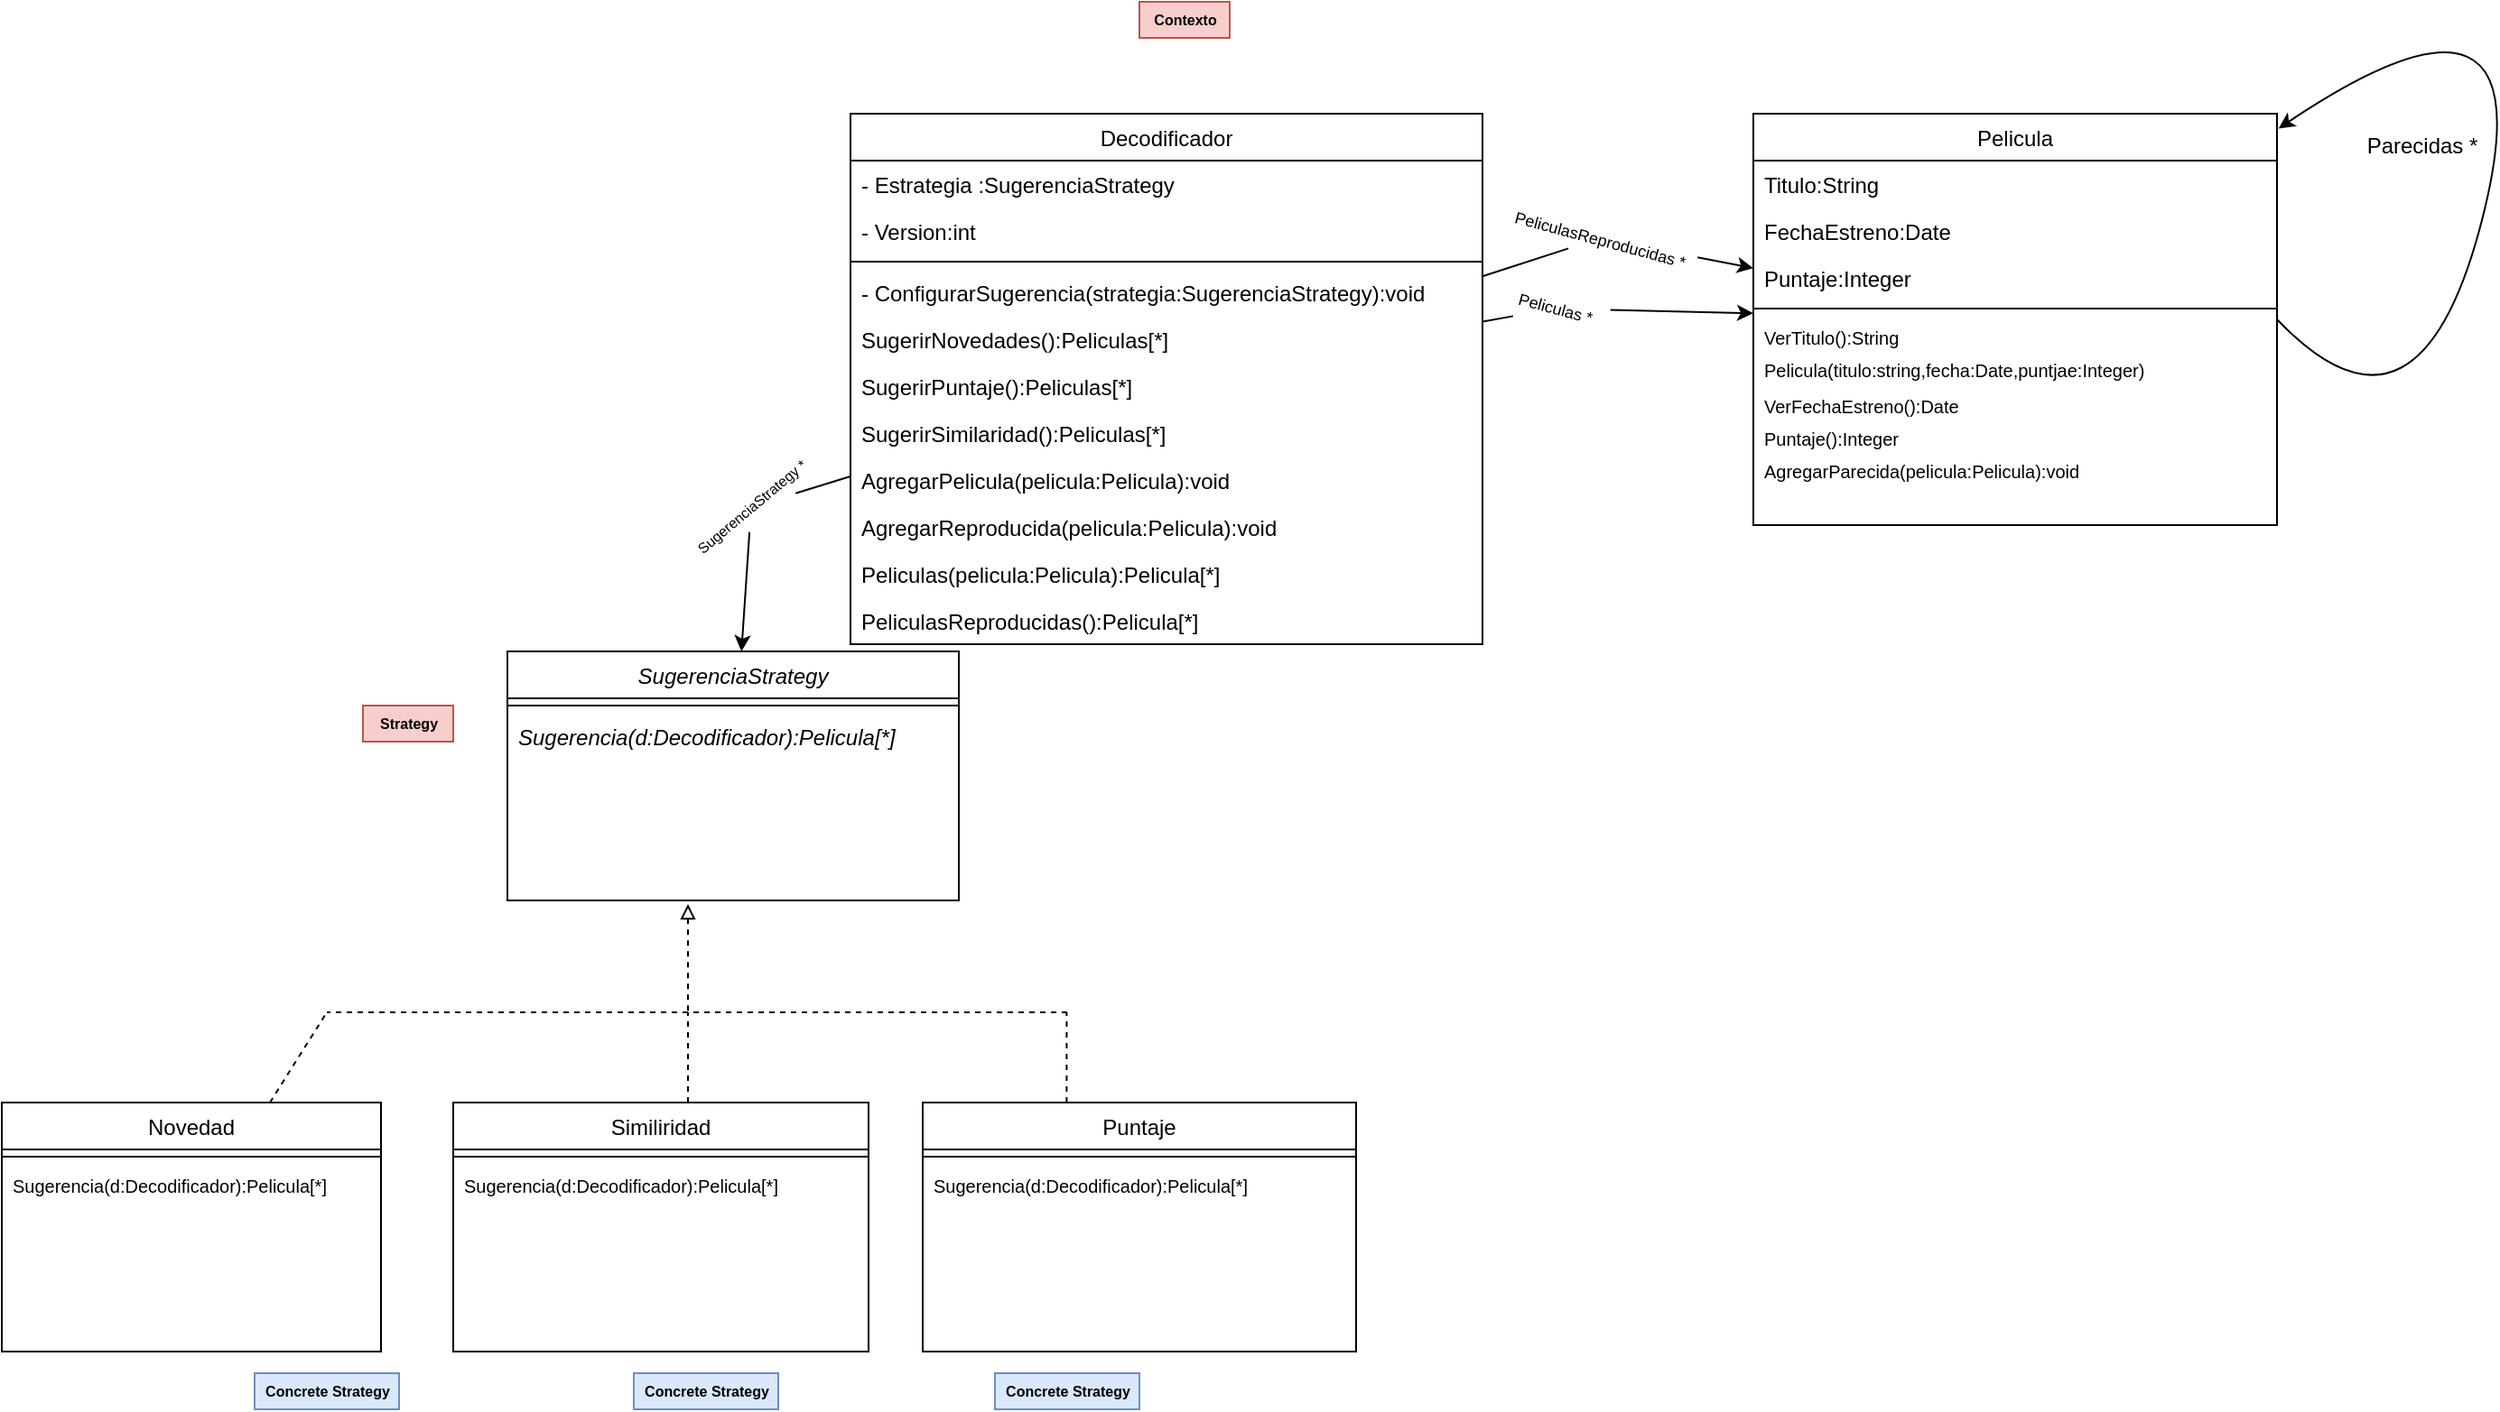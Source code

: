 <mxfile version="20.0.4" type="github">
  <diagram id="C5RBs43oDa-KdzZeNtuy" name="Page-1">
    <mxGraphModel dx="2249" dy="1942" grid="1" gridSize="10" guides="1" tooltips="1" connect="1" arrows="1" fold="1" page="1" pageScale="1" pageWidth="827" pageHeight="1169" math="0" shadow="0">
      <root>
        <mxCell id="WIyWlLk6GJQsqaUBKTNV-0" />
        <mxCell id="WIyWlLk6GJQsqaUBKTNV-1" parent="WIyWlLk6GJQsqaUBKTNV-0" />
        <mxCell id="zkfFHV4jXpPFQw0GAbJ--0" value="Decodificador" style="swimlane;fontStyle=0;align=center;verticalAlign=top;childLayout=stackLayout;horizontal=1;startSize=26;horizontalStack=0;resizeParent=1;resizeLast=0;collapsible=1;marginBottom=0;rounded=0;shadow=0;strokeWidth=1;" parent="WIyWlLk6GJQsqaUBKTNV-1" vertex="1">
          <mxGeometry x="110" y="2" width="350" height="294" as="geometry">
            <mxRectangle x="230" y="140" width="160" height="26" as="alternateBounds" />
          </mxGeometry>
        </mxCell>
        <mxCell id="zkfFHV4jXpPFQw0GAbJ--1" value="- Estrategia :SugerenciaStrategy" style="text;align=left;verticalAlign=top;spacingLeft=4;spacingRight=4;overflow=hidden;rotatable=0;points=[[0,0.5],[1,0.5]];portConstraint=eastwest;" parent="zkfFHV4jXpPFQw0GAbJ--0" vertex="1">
          <mxGeometry y="26" width="350" height="26" as="geometry" />
        </mxCell>
        <mxCell id="_CNnJkSrtxPyMAdEsJPv-67" value="- Version:int" style="text;align=left;verticalAlign=top;spacingLeft=4;spacingRight=4;overflow=hidden;rotatable=0;points=[[0,0.5],[1,0.5]];portConstraint=eastwest;" parent="zkfFHV4jXpPFQw0GAbJ--0" vertex="1">
          <mxGeometry y="52" width="350" height="26" as="geometry" />
        </mxCell>
        <mxCell id="zkfFHV4jXpPFQw0GAbJ--4" value="" style="line;html=1;strokeWidth=1;align=left;verticalAlign=middle;spacingTop=-1;spacingLeft=3;spacingRight=3;rotatable=0;labelPosition=right;points=[];portConstraint=eastwest;" parent="zkfFHV4jXpPFQw0GAbJ--0" vertex="1">
          <mxGeometry y="78" width="350" height="8" as="geometry" />
        </mxCell>
        <mxCell id="w4dCzurptc5P6AlPkiZt-0" value="- ConfigurarSugerencia(strategia:SugerenciaStrategy):void" style="text;align=left;verticalAlign=top;spacingLeft=4;spacingRight=4;overflow=hidden;rotatable=0;points=[[0,0.5],[1,0.5]];portConstraint=eastwest;" vertex="1" parent="zkfFHV4jXpPFQw0GAbJ--0">
          <mxGeometry y="86" width="350" height="26" as="geometry" />
        </mxCell>
        <mxCell id="zkfFHV4jXpPFQw0GAbJ--5" value="SugerirNovedades():Peliculas[*]" style="text;align=left;verticalAlign=top;spacingLeft=4;spacingRight=4;overflow=hidden;rotatable=0;points=[[0,0.5],[1,0.5]];portConstraint=eastwest;" parent="zkfFHV4jXpPFQw0GAbJ--0" vertex="1">
          <mxGeometry y="112" width="350" height="26" as="geometry" />
        </mxCell>
        <mxCell id="w4dCzurptc5P6AlPkiZt-2" value="SugerirPuntaje():Peliculas[*]" style="text;align=left;verticalAlign=top;spacingLeft=4;spacingRight=4;overflow=hidden;rotatable=0;points=[[0,0.5],[1,0.5]];portConstraint=eastwest;" vertex="1" parent="zkfFHV4jXpPFQw0GAbJ--0">
          <mxGeometry y="138" width="350" height="26" as="geometry" />
        </mxCell>
        <mxCell id="w4dCzurptc5P6AlPkiZt-1" value="SugerirSimilaridad():Peliculas[*]" style="text;align=left;verticalAlign=top;spacingLeft=4;spacingRight=4;overflow=hidden;rotatable=0;points=[[0,0.5],[1,0.5]];portConstraint=eastwest;" vertex="1" parent="zkfFHV4jXpPFQw0GAbJ--0">
          <mxGeometry y="164" width="350" height="26" as="geometry" />
        </mxCell>
        <mxCell id="w4dCzurptc5P6AlPkiZt-4" value="AgregarPelicula(pelicula:Pelicula):void" style="text;align=left;verticalAlign=top;spacingLeft=4;spacingRight=4;overflow=hidden;rotatable=0;points=[[0,0.5],[1,0.5]];portConstraint=eastwest;" vertex="1" parent="zkfFHV4jXpPFQw0GAbJ--0">
          <mxGeometry y="190" width="350" height="26" as="geometry" />
        </mxCell>
        <mxCell id="_CNnJkSrtxPyMAdEsJPv-66" value="AgregarReproducida(pelicula:Pelicula):void" style="text;align=left;verticalAlign=top;spacingLeft=4;spacingRight=4;overflow=hidden;rotatable=0;points=[[0,0.5],[1,0.5]];portConstraint=eastwest;" parent="zkfFHV4jXpPFQw0GAbJ--0" vertex="1">
          <mxGeometry y="216" width="350" height="26" as="geometry" />
        </mxCell>
        <mxCell id="w4dCzurptc5P6AlPkiZt-6" value="Peliculas(pelicula:Pelicula):Pelicula[*]" style="text;align=left;verticalAlign=top;spacingLeft=4;spacingRight=4;overflow=hidden;rotatable=0;points=[[0,0.5],[1,0.5]];portConstraint=eastwest;" vertex="1" parent="zkfFHV4jXpPFQw0GAbJ--0">
          <mxGeometry y="242" width="350" height="26" as="geometry" />
        </mxCell>
        <mxCell id="w4dCzurptc5P6AlPkiZt-5" value="PeliculasReproducidas():Pelicula[*]" style="text;align=left;verticalAlign=top;spacingLeft=4;spacingRight=4;overflow=hidden;rotatable=0;points=[[0,0.5],[1,0.5]];portConstraint=eastwest;" vertex="1" parent="zkfFHV4jXpPFQw0GAbJ--0">
          <mxGeometry y="268" width="350" height="26" as="geometry" />
        </mxCell>
        <mxCell id="_CNnJkSrtxPyMAdEsJPv-0" value="Pelicula" style="swimlane;fontStyle=0;align=center;verticalAlign=top;childLayout=stackLayout;horizontal=1;startSize=26;horizontalStack=0;resizeParent=1;resizeLast=0;collapsible=1;marginBottom=0;rounded=0;shadow=0;strokeWidth=1;" parent="WIyWlLk6GJQsqaUBKTNV-1" vertex="1">
          <mxGeometry x="610" y="2" width="290" height="228" as="geometry">
            <mxRectangle x="230" y="140" width="160" height="26" as="alternateBounds" />
          </mxGeometry>
        </mxCell>
        <mxCell id="_CNnJkSrtxPyMAdEsJPv-1" value="Titulo:String" style="text;align=left;verticalAlign=top;spacingLeft=4;spacingRight=4;overflow=hidden;rotatable=0;points=[[0,0.5],[1,0.5]];portConstraint=eastwest;" parent="_CNnJkSrtxPyMAdEsJPv-0" vertex="1">
          <mxGeometry y="26" width="290" height="26" as="geometry" />
        </mxCell>
        <mxCell id="_CNnJkSrtxPyMAdEsJPv-60" value="FechaEstreno:Date" style="text;align=left;verticalAlign=top;spacingLeft=4;spacingRight=4;overflow=hidden;rotatable=0;points=[[0,0.5],[1,0.5]];portConstraint=eastwest;" parent="_CNnJkSrtxPyMAdEsJPv-0" vertex="1">
          <mxGeometry y="52" width="290" height="26" as="geometry" />
        </mxCell>
        <mxCell id="_CNnJkSrtxPyMAdEsJPv-61" value="Puntaje:Integer" style="text;align=left;verticalAlign=top;spacingLeft=4;spacingRight=4;overflow=hidden;rotatable=0;points=[[0,0.5],[1,0.5]];portConstraint=eastwest;" parent="_CNnJkSrtxPyMAdEsJPv-0" vertex="1">
          <mxGeometry y="78" width="290" height="26" as="geometry" />
        </mxCell>
        <mxCell id="_CNnJkSrtxPyMAdEsJPv-4" value="" style="line;html=1;strokeWidth=1;align=left;verticalAlign=middle;spacingTop=-1;spacingLeft=3;spacingRight=3;rotatable=0;labelPosition=right;points=[];portConstraint=eastwest;" parent="_CNnJkSrtxPyMAdEsJPv-0" vertex="1">
          <mxGeometry y="104" width="290" height="8" as="geometry" />
        </mxCell>
        <mxCell id="_CNnJkSrtxPyMAdEsJPv-76" value="VerTitulo():String" style="text;align=left;verticalAlign=top;spacingLeft=4;spacingRight=4;overflow=hidden;rotatable=0;points=[[0,0.5],[1,0.5]];portConstraint=eastwest;fontStyle=0;fontSize=10;" parent="_CNnJkSrtxPyMAdEsJPv-0" vertex="1">
          <mxGeometry y="112" width="290" height="18" as="geometry" />
        </mxCell>
        <mxCell id="_CNnJkSrtxPyMAdEsJPv-84" value="Pelicula(titulo:string,fecha:Date,puntjae:Integer)" style="text;strokeColor=none;fillColor=none;align=left;verticalAlign=top;spacingLeft=4;spacingRight=4;overflow=hidden;rotatable=0;points=[[0,0.5],[1,0.5]];portConstraint=eastwest;fontSize=10;html=0;" parent="_CNnJkSrtxPyMAdEsJPv-0" vertex="1">
          <mxGeometry y="130" width="290" height="20" as="geometry" />
        </mxCell>
        <mxCell id="_CNnJkSrtxPyMAdEsJPv-85" value="VerFechaEstreno():Date" style="text;align=left;verticalAlign=top;spacingLeft=4;spacingRight=4;overflow=hidden;rotatable=0;points=[[0,0.5],[1,0.5]];portConstraint=eastwest;fontStyle=0;fontSize=10;" parent="_CNnJkSrtxPyMAdEsJPv-0" vertex="1">
          <mxGeometry y="150" width="290" height="18" as="geometry" />
        </mxCell>
        <mxCell id="_CNnJkSrtxPyMAdEsJPv-86" value="Puntaje():Integer" style="text;align=left;verticalAlign=top;spacingLeft=4;spacingRight=4;overflow=hidden;rotatable=0;points=[[0,0.5],[1,0.5]];portConstraint=eastwest;fontStyle=0;fontSize=10;" parent="_CNnJkSrtxPyMAdEsJPv-0" vertex="1">
          <mxGeometry y="168" width="290" height="18" as="geometry" />
        </mxCell>
        <mxCell id="w4dCzurptc5P6AlPkiZt-3" value="AgregarParecida(pelicula:Pelicula):void" style="text;align=left;verticalAlign=top;spacingLeft=4;spacingRight=4;overflow=hidden;rotatable=0;points=[[0,0.5],[1,0.5]];portConstraint=eastwest;fontStyle=0;fontSize=10;" vertex="1" parent="_CNnJkSrtxPyMAdEsJPv-0">
          <mxGeometry y="186" width="290" height="18" as="geometry" />
        </mxCell>
        <mxCell id="_CNnJkSrtxPyMAdEsJPv-6" value="SugerenciaStrategy" style="swimlane;fontStyle=2;align=center;verticalAlign=top;childLayout=stackLayout;horizontal=1;startSize=26;horizontalStack=0;resizeParent=1;resizeLast=0;collapsible=1;marginBottom=0;rounded=0;shadow=0;strokeWidth=1;" parent="WIyWlLk6GJQsqaUBKTNV-1" vertex="1">
          <mxGeometry x="-80" y="300" width="250" height="138" as="geometry">
            <mxRectangle x="230" y="140" width="160" height="26" as="alternateBounds" />
          </mxGeometry>
        </mxCell>
        <mxCell id="_CNnJkSrtxPyMAdEsJPv-10" value="" style="line;html=1;strokeWidth=1;align=left;verticalAlign=middle;spacingTop=-1;spacingLeft=3;spacingRight=3;rotatable=0;labelPosition=right;points=[];portConstraint=eastwest;" parent="_CNnJkSrtxPyMAdEsJPv-6" vertex="1">
          <mxGeometry y="26" width="250" height="8" as="geometry" />
        </mxCell>
        <mxCell id="_CNnJkSrtxPyMAdEsJPv-11" value="Sugerencia(d:Decodificador):Pelicula[*]" style="text;align=left;verticalAlign=top;spacingLeft=4;spacingRight=4;overflow=hidden;rotatable=0;points=[[0,0.5],[1,0.5]];portConstraint=eastwest;fontStyle=2" parent="_CNnJkSrtxPyMAdEsJPv-6" vertex="1">
          <mxGeometry y="34" width="250" height="26" as="geometry" />
        </mxCell>
        <mxCell id="_CNnJkSrtxPyMAdEsJPv-12" value="Novedad" style="swimlane;fontStyle=0;align=center;verticalAlign=middle;childLayout=stackLayout;horizontal=1;startSize=26;horizontalStack=0;resizeParent=1;resizeLast=0;collapsible=1;marginBottom=0;rounded=0;shadow=0;strokeWidth=1;" parent="WIyWlLk6GJQsqaUBKTNV-1" vertex="1">
          <mxGeometry x="-360" y="550" width="210" height="138" as="geometry">
            <mxRectangle x="230" y="140" width="160" height="26" as="alternateBounds" />
          </mxGeometry>
        </mxCell>
        <mxCell id="_CNnJkSrtxPyMAdEsJPv-16" value="" style="line;html=1;strokeWidth=1;align=left;verticalAlign=middle;spacingTop=-1;spacingLeft=3;spacingRight=3;rotatable=0;labelPosition=right;points=[];portConstraint=eastwest;" parent="_CNnJkSrtxPyMAdEsJPv-12" vertex="1">
          <mxGeometry y="26" width="210" height="8" as="geometry" />
        </mxCell>
        <mxCell id="_CNnJkSrtxPyMAdEsJPv-68" value="Sugerencia(d:Decodificador):Pelicula[*]" style="text;align=left;verticalAlign=top;spacingLeft=4;spacingRight=4;overflow=hidden;rotatable=0;points=[[0,0.5],[1,0.5]];portConstraint=eastwest;fontStyle=0;fontSize=10;" parent="_CNnJkSrtxPyMAdEsJPv-12" vertex="1">
          <mxGeometry y="34" width="210" height="36" as="geometry" />
        </mxCell>
        <mxCell id="_CNnJkSrtxPyMAdEsJPv-31" value="Similiridad" style="swimlane;fontStyle=0;align=center;verticalAlign=middle;childLayout=stackLayout;horizontal=1;startSize=26;horizontalStack=0;resizeParent=1;resizeLast=0;collapsible=1;marginBottom=0;rounded=0;shadow=0;strokeWidth=1;" parent="WIyWlLk6GJQsqaUBKTNV-1" vertex="1">
          <mxGeometry x="-110" y="550" width="230" height="138" as="geometry">
            <mxRectangle x="230" y="140" width="160" height="26" as="alternateBounds" />
          </mxGeometry>
        </mxCell>
        <mxCell id="_CNnJkSrtxPyMAdEsJPv-33" value="" style="line;html=1;strokeWidth=1;align=left;verticalAlign=middle;spacingTop=-1;spacingLeft=3;spacingRight=3;rotatable=0;labelPosition=right;points=[];portConstraint=eastwest;" parent="_CNnJkSrtxPyMAdEsJPv-31" vertex="1">
          <mxGeometry y="26" width="230" height="8" as="geometry" />
        </mxCell>
        <mxCell id="_CNnJkSrtxPyMAdEsJPv-71" value="Sugerencia(d:Decodificador):Pelicula[*]" style="text;align=left;verticalAlign=top;spacingLeft=4;spacingRight=4;overflow=hidden;rotatable=0;points=[[0,0.5],[1,0.5]];portConstraint=eastwest;fontStyle=0;fontSize=10;" parent="_CNnJkSrtxPyMAdEsJPv-31" vertex="1">
          <mxGeometry y="34" width="230" height="36" as="geometry" />
        </mxCell>
        <mxCell id="_CNnJkSrtxPyMAdEsJPv-35" value="Puntaje" style="swimlane;fontStyle=0;align=center;verticalAlign=middle;childLayout=stackLayout;horizontal=1;startSize=26;horizontalStack=0;resizeParent=1;resizeLast=0;collapsible=1;marginBottom=0;rounded=0;shadow=0;strokeWidth=1;" parent="WIyWlLk6GJQsqaUBKTNV-1" vertex="1">
          <mxGeometry x="150" y="550" width="240" height="138" as="geometry">
            <mxRectangle x="230" y="140" width="160" height="26" as="alternateBounds" />
          </mxGeometry>
        </mxCell>
        <mxCell id="_CNnJkSrtxPyMAdEsJPv-37" value="" style="line;html=1;strokeWidth=1;align=left;verticalAlign=middle;spacingTop=-1;spacingLeft=3;spacingRight=3;rotatable=0;labelPosition=right;points=[];portConstraint=eastwest;" parent="_CNnJkSrtxPyMAdEsJPv-35" vertex="1">
          <mxGeometry y="26" width="240" height="8" as="geometry" />
        </mxCell>
        <mxCell id="_CNnJkSrtxPyMAdEsJPv-72" value="Sugerencia(d:Decodificador):Pelicula[*]" style="text;align=left;verticalAlign=top;spacingLeft=4;spacingRight=4;overflow=hidden;rotatable=0;points=[[0,0.5],[1,0.5]];portConstraint=eastwest;fontStyle=0;fontSize=10;" parent="_CNnJkSrtxPyMAdEsJPv-35" vertex="1">
          <mxGeometry y="34" width="240" height="36" as="geometry" />
        </mxCell>
        <mxCell id="_CNnJkSrtxPyMAdEsJPv-39" value="" style="endArrow=none;html=1;rounded=0;dashed=1;" parent="WIyWlLk6GJQsqaUBKTNV-1" source="_CNnJkSrtxPyMAdEsJPv-12" edge="1">
          <mxGeometry width="50" height="50" relative="1" as="geometry">
            <mxPoint x="-210" y="528" as="sourcePoint" />
            <mxPoint x="-180" y="500" as="targetPoint" />
          </mxGeometry>
        </mxCell>
        <mxCell id="_CNnJkSrtxPyMAdEsJPv-40" value="" style="endArrow=none;html=1;rounded=0;dashed=1;" parent="WIyWlLk6GJQsqaUBKTNV-1" edge="1">
          <mxGeometry width="50" height="50" relative="1" as="geometry">
            <mxPoint x="20" y="550" as="sourcePoint" />
            <mxPoint x="20" y="500" as="targetPoint" />
          </mxGeometry>
        </mxCell>
        <mxCell id="_CNnJkSrtxPyMAdEsJPv-41" value="" style="endArrow=none;html=1;rounded=0;dashed=1;" parent="WIyWlLk6GJQsqaUBKTNV-1" edge="1">
          <mxGeometry width="50" height="50" relative="1" as="geometry">
            <mxPoint x="229.71" y="550" as="sourcePoint" />
            <mxPoint x="229.71" y="500" as="targetPoint" />
          </mxGeometry>
        </mxCell>
        <mxCell id="_CNnJkSrtxPyMAdEsJPv-42" value="" style="endArrow=none;html=1;rounded=0;dashed=1;" parent="WIyWlLk6GJQsqaUBKTNV-1" edge="1">
          <mxGeometry width="50" height="50" relative="1" as="geometry">
            <mxPoint x="230" y="500" as="sourcePoint" />
            <mxPoint x="-180" y="500" as="targetPoint" />
          </mxGeometry>
        </mxCell>
        <mxCell id="_CNnJkSrtxPyMAdEsJPv-43" value="" style="endArrow=none;html=1;rounded=0;startArrow=block;startFill=0;dashed=1;" parent="WIyWlLk6GJQsqaUBKTNV-1" edge="1">
          <mxGeometry width="50" height="50" relative="1" as="geometry">
            <mxPoint x="20" y="440" as="sourcePoint" />
            <mxPoint x="20" y="500" as="targetPoint" />
          </mxGeometry>
        </mxCell>
        <mxCell id="_CNnJkSrtxPyMAdEsJPv-44" value="" style="endArrow=none;html=1;rounded=0;startArrow=none;startFill=1;" parent="WIyWlLk6GJQsqaUBKTNV-1" source="_CNnJkSrtxPyMAdEsJPv-50" target="zkfFHV4jXpPFQw0GAbJ--0" edge="1">
          <mxGeometry width="50" height="50" relative="1" as="geometry">
            <mxPoint x="110" y="380" as="sourcePoint" />
            <mxPoint x="220" y="380" as="targetPoint" />
          </mxGeometry>
        </mxCell>
        <mxCell id="_CNnJkSrtxPyMAdEsJPv-45" value="" style="endArrow=none;html=1;rounded=0;startArrow=none;startFill=1;" parent="WIyWlLk6GJQsqaUBKTNV-1" source="_CNnJkSrtxPyMAdEsJPv-52" target="zkfFHV4jXpPFQw0GAbJ--0" edge="1">
          <mxGeometry width="50" height="50" relative="1" as="geometry">
            <mxPoint x="125.357" y="310" as="sourcePoint" />
            <mxPoint x="230" y="230.091" as="targetPoint" />
          </mxGeometry>
        </mxCell>
        <mxCell id="_CNnJkSrtxPyMAdEsJPv-46" value="" style="curved=1;endArrow=classic;html=1;rounded=0;exitX=1;exitY=0.5;exitDx=0;exitDy=0;entryX=1.003;entryY=0.036;entryDx=0;entryDy=0;entryPerimeter=0;" parent="WIyWlLk6GJQsqaUBKTNV-1" source="_CNnJkSrtxPyMAdEsJPv-0" target="_CNnJkSrtxPyMAdEsJPv-0" edge="1">
          <mxGeometry width="50" height="50" relative="1" as="geometry">
            <mxPoint x="420" y="300" as="sourcePoint" />
            <mxPoint x="790" y="180" as="targetPoint" />
            <Array as="points">
              <mxPoint x="980" y="200" />
              <mxPoint x="1050" y="-90" />
            </Array>
          </mxGeometry>
        </mxCell>
        <mxCell id="_CNnJkSrtxPyMAdEsJPv-47" value="Parecidas *" style="text;html=1;align=center;verticalAlign=middle;resizable=0;points=[];autosize=1;strokeColor=none;fillColor=none;" parent="WIyWlLk6GJQsqaUBKTNV-1" vertex="1">
          <mxGeometry x="940" y="10" width="80" height="20" as="geometry" />
        </mxCell>
        <mxCell id="_CNnJkSrtxPyMAdEsJPv-51" value="" style="endArrow=none;html=1;rounded=0;startArrow=none;startFill=1;" parent="WIyWlLk6GJQsqaUBKTNV-1" source="_CNnJkSrtxPyMAdEsJPv-53" target="zkfFHV4jXpPFQw0GAbJ--0" edge="1">
          <mxGeometry width="50" height="50" relative="1" as="geometry">
            <mxPoint x="560" y="188.477" as="sourcePoint" />
            <mxPoint x="380" y="139.997" as="targetPoint" />
          </mxGeometry>
        </mxCell>
        <mxCell id="_CNnJkSrtxPyMAdEsJPv-54" value="Contexto" style="text;html=1;align=center;verticalAlign=middle;resizable=0;points=[];autosize=1;strokeColor=#b85450;fillColor=#f8cecc;fontSize=8;fontStyle=1" parent="WIyWlLk6GJQsqaUBKTNV-1" vertex="1">
          <mxGeometry x="270" y="-60" width="50" height="20" as="geometry" />
        </mxCell>
        <mxCell id="_CNnJkSrtxPyMAdEsJPv-55" value="Strategy" style="text;html=1;align=center;verticalAlign=middle;resizable=0;points=[];autosize=1;strokeColor=#b85450;fillColor=#f8cecc;fontSize=8;fontStyle=1" parent="WIyWlLk6GJQsqaUBKTNV-1" vertex="1">
          <mxGeometry x="-160" y="330" width="50" height="20" as="geometry" />
        </mxCell>
        <mxCell id="_CNnJkSrtxPyMAdEsJPv-56" value="Concrete Strategy" style="text;html=1;align=center;verticalAlign=middle;resizable=0;points=[];autosize=1;strokeColor=#6c8ebf;fillColor=#dae8fc;fontSize=8;fontStyle=1" parent="WIyWlLk6GJQsqaUBKTNV-1" vertex="1">
          <mxGeometry x="190" y="700" width="80" height="20" as="geometry" />
        </mxCell>
        <mxCell id="_CNnJkSrtxPyMAdEsJPv-58" value="Concrete Strategy" style="text;html=1;align=center;verticalAlign=middle;resizable=0;points=[];autosize=1;strokeColor=#6c8ebf;fillColor=#dae8fc;fontSize=8;fontStyle=1" parent="WIyWlLk6GJQsqaUBKTNV-1" vertex="1">
          <mxGeometry x="-10" y="700" width="80" height="20" as="geometry" />
        </mxCell>
        <mxCell id="_CNnJkSrtxPyMAdEsJPv-59" value="Concrete Strategy" style="text;html=1;align=center;verticalAlign=middle;resizable=0;points=[];autosize=1;strokeColor=#6c8ebf;fillColor=#dae8fc;fontSize=8;fontStyle=1" parent="WIyWlLk6GJQsqaUBKTNV-1" vertex="1">
          <mxGeometry x="-220" y="700" width="80" height="20" as="geometry" />
        </mxCell>
        <mxCell id="_CNnJkSrtxPyMAdEsJPv-50" value="SugerenciaStrategy *" style="text;html=1;align=center;verticalAlign=middle;resizable=0;points=[];autosize=1;strokeColor=none;fillColor=none;rotation=-40;fontSize=8;" parent="WIyWlLk6GJQsqaUBKTNV-1" vertex="1">
          <mxGeometry x="10" y="210" width="90" height="20" as="geometry" />
        </mxCell>
        <mxCell id="_CNnJkSrtxPyMAdEsJPv-62" value="" style="endArrow=none;html=1;rounded=0;startArrow=classic;startFill=1;" parent="WIyWlLk6GJQsqaUBKTNV-1" source="_CNnJkSrtxPyMAdEsJPv-6" target="_CNnJkSrtxPyMAdEsJPv-50" edge="1">
          <mxGeometry width="50" height="50" relative="1" as="geometry">
            <mxPoint x="120.742" y="300" as="sourcePoint" />
            <mxPoint x="219.258" y="229" as="targetPoint" />
          </mxGeometry>
        </mxCell>
        <mxCell id="_CNnJkSrtxPyMAdEsJPv-52" value="&lt;font style=&quot;font-size: 9px;&quot;&gt;PeliculasReproducidas *&lt;/font&gt;" style="text;html=1;align=center;verticalAlign=middle;resizable=0;points=[];autosize=1;strokeColor=none;fillColor=none;rotation=15;" parent="WIyWlLk6GJQsqaUBKTNV-1" vertex="1">
          <mxGeometry x="470" y="61" width="110" height="20" as="geometry" />
        </mxCell>
        <mxCell id="_CNnJkSrtxPyMAdEsJPv-63" value="" style="endArrow=none;html=1;rounded=0;startArrow=classic;startFill=1;" parent="WIyWlLk6GJQsqaUBKTNV-1" source="_CNnJkSrtxPyMAdEsJPv-0" target="_CNnJkSrtxPyMAdEsJPv-52" edge="1">
          <mxGeometry width="50" height="50" relative="1" as="geometry">
            <mxPoint x="610" y="144.345" as="sourcePoint" />
            <mxPoint x="420" y="98.655" as="targetPoint" />
          </mxGeometry>
        </mxCell>
        <mxCell id="_CNnJkSrtxPyMAdEsJPv-53" value="Peliculas *" style="text;html=1;align=center;verticalAlign=middle;resizable=0;points=[];autosize=1;strokeColor=none;fillColor=none;fontSize=9;rotation=15;" parent="WIyWlLk6GJQsqaUBKTNV-1" vertex="1">
          <mxGeometry x="470" y="100" width="60" height="20" as="geometry" />
        </mxCell>
        <mxCell id="_CNnJkSrtxPyMAdEsJPv-64" value="" style="endArrow=none;html=1;rounded=0;startArrow=classic;startFill=1;" parent="WIyWlLk6GJQsqaUBKTNV-1" source="_CNnJkSrtxPyMAdEsJPv-0" target="_CNnJkSrtxPyMAdEsJPv-53" edge="1">
          <mxGeometry width="50" height="50" relative="1" as="geometry">
            <mxPoint x="560" y="188.477" as="sourcePoint" />
            <mxPoint x="420" y="123.98" as="targetPoint" />
          </mxGeometry>
        </mxCell>
      </root>
    </mxGraphModel>
  </diagram>
</mxfile>
